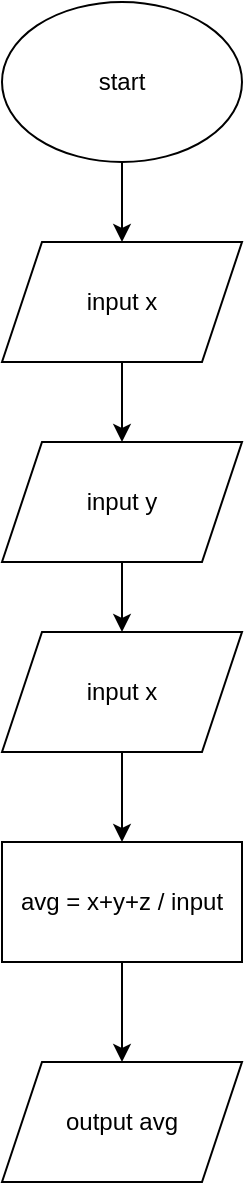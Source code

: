 <mxfile version="20.3.0" type="device"><diagram id="IzFm36kNVL6ZXA1ma2LQ" name="Page-2"><mxGraphModel dx="1197" dy="600" grid="1" gridSize="10" guides="1" tooltips="1" connect="1" arrows="1" fold="1" page="1" pageScale="1" pageWidth="827" pageHeight="1169" math="0" shadow="0"><root><mxCell id="0"/><mxCell id="1" parent="0"/><mxCell id="gVOOxK03nkZw9Q1JLIVH-3" value="" style="edgeStyle=orthogonalEdgeStyle;rounded=0;orthogonalLoop=1;jettySize=auto;html=1;" parent="1" source="gVOOxK03nkZw9Q1JLIVH-1" target="gVOOxK03nkZw9Q1JLIVH-2" edge="1"><mxGeometry relative="1" as="geometry"/></mxCell><mxCell id="gVOOxK03nkZw9Q1JLIVH-1" value="start" style="ellipse;whiteSpace=wrap;html=1;" parent="1" vertex="1"><mxGeometry x="350" y="270" width="120" height="80" as="geometry"/></mxCell><mxCell id="gVOOxK03nkZw9Q1JLIVH-5" value="" style="edgeStyle=orthogonalEdgeStyle;rounded=0;orthogonalLoop=1;jettySize=auto;html=1;" parent="1" source="gVOOxK03nkZw9Q1JLIVH-2" target="gVOOxK03nkZw9Q1JLIVH-4" edge="1"><mxGeometry relative="1" as="geometry"/></mxCell><mxCell id="gVOOxK03nkZw9Q1JLIVH-2" value="input x" style="shape=parallelogram;perimeter=parallelogramPerimeter;whiteSpace=wrap;html=1;fixedSize=1;" parent="1" vertex="1"><mxGeometry x="350" y="390" width="120" height="60" as="geometry"/></mxCell><mxCell id="gVOOxK03nkZw9Q1JLIVH-7" value="" style="edgeStyle=orthogonalEdgeStyle;rounded=0;orthogonalLoop=1;jettySize=auto;html=1;" parent="1" source="gVOOxK03nkZw9Q1JLIVH-4" target="gVOOxK03nkZw9Q1JLIVH-6" edge="1"><mxGeometry relative="1" as="geometry"/></mxCell><mxCell id="gVOOxK03nkZw9Q1JLIVH-4" value="input y" style="shape=parallelogram;perimeter=parallelogramPerimeter;whiteSpace=wrap;html=1;fixedSize=1;" parent="1" vertex="1"><mxGeometry x="350" y="490" width="120" height="60" as="geometry"/></mxCell><mxCell id="gVOOxK03nkZw9Q1JLIVH-9" value="" style="edgeStyle=orthogonalEdgeStyle;rounded=0;orthogonalLoop=1;jettySize=auto;html=1;" parent="1" source="gVOOxK03nkZw9Q1JLIVH-6" target="gVOOxK03nkZw9Q1JLIVH-8" edge="1"><mxGeometry relative="1" as="geometry"/></mxCell><mxCell id="gVOOxK03nkZw9Q1JLIVH-6" value="input x" style="shape=parallelogram;perimeter=parallelogramPerimeter;whiteSpace=wrap;html=1;fixedSize=1;" parent="1" vertex="1"><mxGeometry x="350" y="585" width="120" height="60" as="geometry"/></mxCell><mxCell id="gVOOxK03nkZw9Q1JLIVH-11" value="" style="edgeStyle=orthogonalEdgeStyle;rounded=0;orthogonalLoop=1;jettySize=auto;html=1;" parent="1" source="gVOOxK03nkZw9Q1JLIVH-8" target="gVOOxK03nkZw9Q1JLIVH-10" edge="1"><mxGeometry relative="1" as="geometry"/></mxCell><mxCell id="gVOOxK03nkZw9Q1JLIVH-8" value="avg = x+y+z / input" style="whiteSpace=wrap;html=1;" parent="1" vertex="1"><mxGeometry x="350" y="690" width="120" height="60" as="geometry"/></mxCell><mxCell id="gVOOxK03nkZw9Q1JLIVH-10" value="output avg" style="shape=parallelogram;perimeter=parallelogramPerimeter;whiteSpace=wrap;html=1;fixedSize=1;" parent="1" vertex="1"><mxGeometry x="350" y="800" width="120" height="60" as="geometry"/></mxCell></root></mxGraphModel></diagram></mxfile>